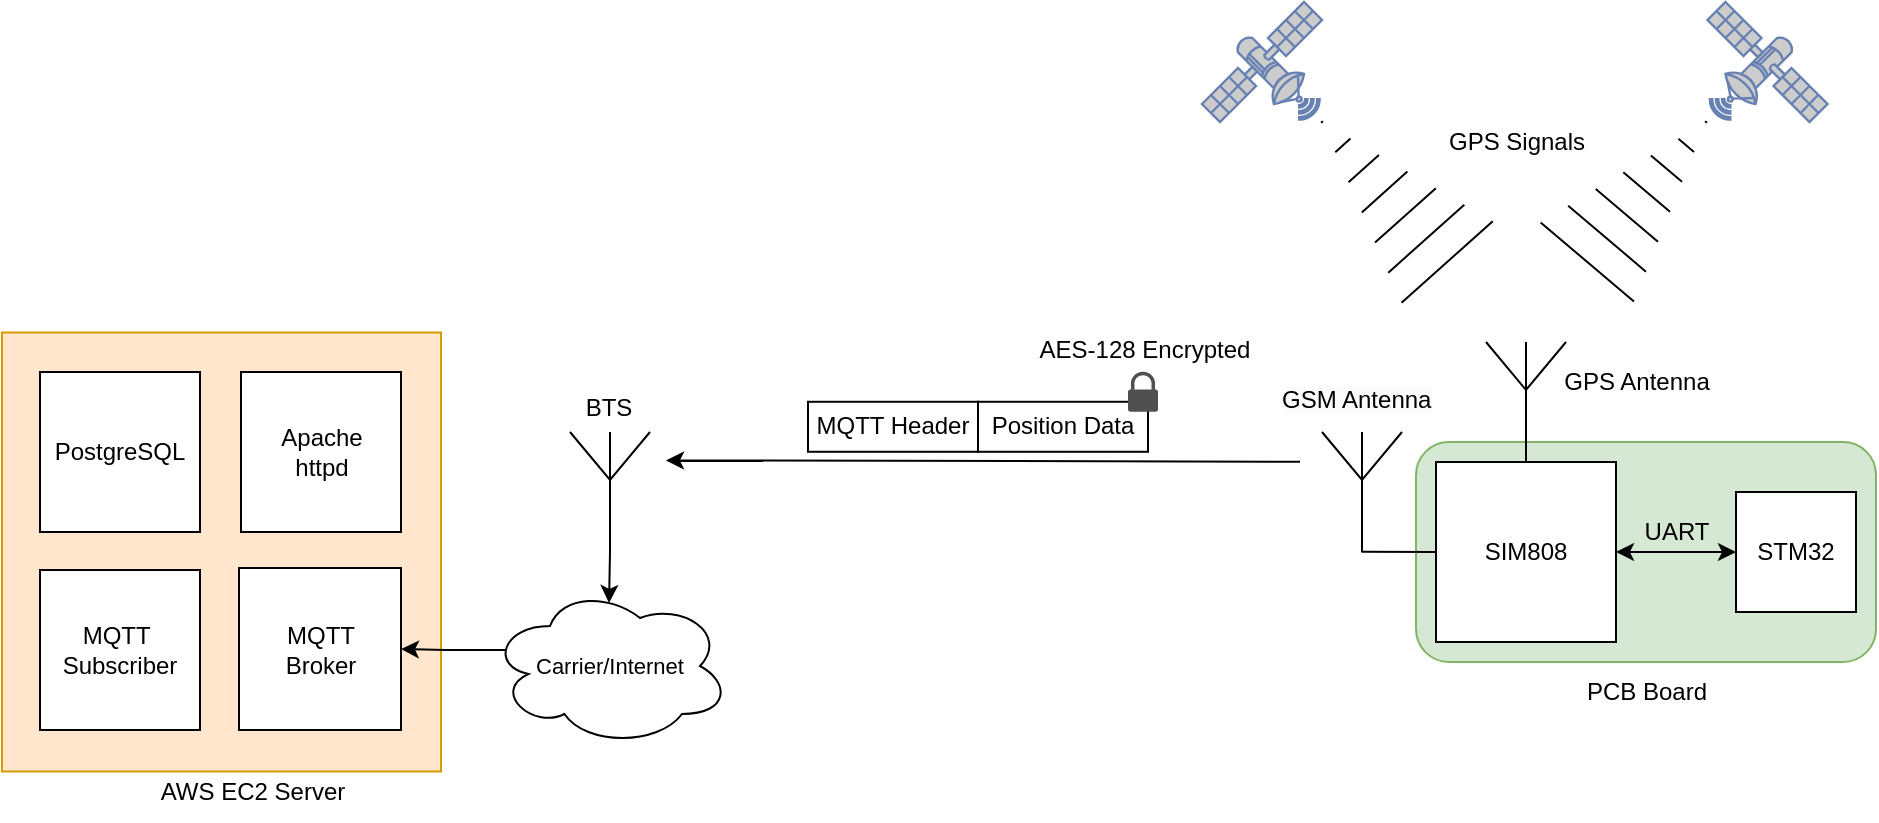 <mxfile version="20.8.7" type="device"><diagram name="Page-1" id="zJ57bNlE8lKAhnar3lJs"><mxGraphModel dx="1170" dy="737" grid="1" gridSize="2" guides="1" tooltips="1" connect="1" arrows="1" fold="1" page="1" pageScale="1" pageWidth="1100" pageHeight="850" math="0" shadow="0"><root><mxCell id="0"/><mxCell id="1" parent="0"/><mxCell id="6bAKIGw1wt8FmdN2rgHz-16" value="" style="whiteSpace=wrap;html=1;aspect=fixed;fillColor=#ffe6cc;strokeColor=#d79b00;" vertex="1" parent="1"><mxGeometry x="112" y="275.25" width="219.5" height="219.5" as="geometry"/></mxCell><mxCell id="zvTyeCfnTSRcPDJ1Fk6e-2" value="" style="fontColor=#0066CC;verticalAlign=top;verticalLabelPosition=bottom;labelPosition=center;align=center;html=1;outlineConnect=0;fillColor=#CCCCCC;strokeColor=#6881B3;gradientColor=none;gradientDirection=north;strokeWidth=2;shape=mxgraph.networks.satellite;rotation=-90;" parent="1" vertex="1"><mxGeometry x="712" y="110" width="60" height="60" as="geometry"/></mxCell><mxCell id="zvTyeCfnTSRcPDJ1Fk6e-5" value="" style="rounded=1;whiteSpace=wrap;html=1;fillColor=#d5e8d4;strokeColor=#82b366;" parent="1" vertex="1"><mxGeometry x="819" y="330" width="230" height="110" as="geometry"/></mxCell><mxCell id="zvTyeCfnTSRcPDJ1Fk6e-6" value="SIM808" style="whiteSpace=wrap;html=1;aspect=fixed;" parent="1" vertex="1"><mxGeometry x="829" y="340" width="90" height="90" as="geometry"/></mxCell><mxCell id="zvTyeCfnTSRcPDJ1Fk6e-7" value="STM32" style="rounded=0;whiteSpace=wrap;html=1;" parent="1" vertex="1"><mxGeometry x="979" y="355" width="60" height="60" as="geometry"/></mxCell><mxCell id="zvTyeCfnTSRcPDJ1Fk6e-12" value="" style="endArrow=classic;startArrow=classic;html=1;rounded=0;entryX=0;entryY=0.5;entryDx=0;entryDy=0;exitX=1;exitY=0.5;exitDx=0;exitDy=0;" parent="1" source="zvTyeCfnTSRcPDJ1Fk6e-6" target="zvTyeCfnTSRcPDJ1Fk6e-7" edge="1"><mxGeometry width="50" height="50" relative="1" as="geometry"><mxPoint x="934" y="407.5" as="sourcePoint"/><mxPoint x="984" y="357.5" as="targetPoint"/></mxGeometry></mxCell><mxCell id="zvTyeCfnTSRcPDJ1Fk6e-23" value="PostgreSQL" style="whiteSpace=wrap;html=1;aspect=fixed;" parent="1" vertex="1"><mxGeometry x="131" y="295" width="80" height="80" as="geometry"/></mxCell><mxCell id="zvTyeCfnTSRcPDJ1Fk6e-26" value="" style="shape=mxgraph.arrows2.wedgeArrowDashed2;html=1;bendable=0;startWidth=30.588;stepSize=15;rounded=0;" parent="1" edge="1"><mxGeometry width="100" height="100" relative="1" as="geometry"><mxPoint x="834.58" y="240" as="sourcePoint"/><mxPoint x="772" y="170" as="targetPoint"/></mxGeometry></mxCell><mxCell id="zvTyeCfnTSRcPDJ1Fk6e-27" value="GPS Signals" style="text;html=1;align=center;verticalAlign=middle;resizable=0;points=[];autosize=1;strokeColor=none;fillColor=none;" parent="1" vertex="1"><mxGeometry x="824.25" y="165" width="90" height="30" as="geometry"/></mxCell><mxCell id="zvTyeCfnTSRcPDJ1Fk6e-28" value="" style="verticalLabelPosition=bottom;shadow=0;dashed=0;align=center;html=1;verticalAlign=top;shape=mxgraph.electrical.radio.aerial_-_antenna_1;" parent="1" vertex="1"><mxGeometry x="854" y="280" width="40" height="60" as="geometry"/></mxCell><mxCell id="zvTyeCfnTSRcPDJ1Fk6e-30" value="GPS Antenna" style="text;html=1;align=center;verticalAlign=middle;resizable=0;points=[];autosize=1;strokeColor=none;fillColor=none;" parent="1" vertex="1"><mxGeometry x="879" y="285" width="100" height="30" as="geometry"/></mxCell><mxCell id="zvTyeCfnTSRcPDJ1Fk6e-32" value="" style="verticalLabelPosition=bottom;shadow=0;dashed=0;align=center;html=1;verticalAlign=top;shape=mxgraph.electrical.radio.aerial_-_antenna_1;" parent="1" vertex="1"><mxGeometry x="772" y="325" width="40" height="60" as="geometry"/></mxCell><mxCell id="6bAKIGw1wt8FmdN2rgHz-2" value="UART" style="text;html=1;align=center;verticalAlign=middle;resizable=0;points=[];autosize=1;strokeColor=none;fillColor=none;" vertex="1" parent="1"><mxGeometry x="919" y="360" width="60" height="30" as="geometry"/></mxCell><mxCell id="6bAKIGw1wt8FmdN2rgHz-4" value="" style="endArrow=none;html=1;rounded=0;entryX=0;entryY=0.5;entryDx=0;entryDy=0;exitX=0.493;exitY=0.998;exitDx=0;exitDy=0;exitPerimeter=0;" edge="1" parent="1" source="zvTyeCfnTSRcPDJ1Fk6e-32" target="zvTyeCfnTSRcPDJ1Fk6e-6"><mxGeometry width="50" height="50" relative="1" as="geometry"><mxPoint x="792" y="384.92" as="sourcePoint"/><mxPoint x="828" y="385" as="targetPoint"/></mxGeometry></mxCell><mxCell id="6bAKIGw1wt8FmdN2rgHz-7" value="&lt;span style=&quot;color: rgb(0, 0, 0); font-family: Helvetica; font-size: 12px; font-style: normal; font-variant-ligatures: normal; font-variant-caps: normal; font-weight: 400; letter-spacing: normal; orphans: 2; text-align: center; text-indent: 0px; text-transform: none; widows: 2; word-spacing: 0px; -webkit-text-stroke-width: 0px; background-color: rgb(251, 251, 251); text-decoration-thickness: initial; text-decoration-style: initial; text-decoration-color: initial; float: none; display: inline !important;&quot;&gt;GSM Antenna&lt;/span&gt;" style="text;whiteSpace=wrap;html=1;" vertex="1" parent="1"><mxGeometry x="750" y="295" width="93" height="28" as="geometry"/></mxCell><mxCell id="6bAKIGw1wt8FmdN2rgHz-9" value="" style="verticalLabelPosition=bottom;shadow=0;dashed=0;align=center;html=1;verticalAlign=top;shape=mxgraph.electrical.radio.aerial_-_antenna_1;" vertex="1" parent="1"><mxGeometry x="396" y="325" width="40" height="60" as="geometry"/></mxCell><mxCell id="6bAKIGw1wt8FmdN2rgHz-10" value="BTS" style="text;html=1;align=center;verticalAlign=middle;resizable=0;points=[];autosize=1;strokeColor=none;fillColor=none;" vertex="1" parent="1"><mxGeometry x="394" y="299" width="42" height="27" as="geometry"/></mxCell><mxCell id="6bAKIGw1wt8FmdN2rgHz-17" value="Apache&lt;br&gt;httpd" style="whiteSpace=wrap;html=1;aspect=fixed;" vertex="1" parent="1"><mxGeometry x="231.5" y="295" width="80" height="80" as="geometry"/></mxCell><mxCell id="6bAKIGw1wt8FmdN2rgHz-18" value="MQTT&lt;br&gt;Broker" style="whiteSpace=wrap;html=1;aspect=fixed;" vertex="1" parent="1"><mxGeometry x="230.5" y="393" width="81" height="81" as="geometry"/></mxCell><mxCell id="6bAKIGw1wt8FmdN2rgHz-19" value="MQTT&amp;nbsp;&lt;br&gt;Subscriber" style="whiteSpace=wrap;html=1;aspect=fixed;" vertex="1" parent="1"><mxGeometry x="131" y="394" width="80" height="80" as="geometry"/></mxCell><mxCell id="6bAKIGw1wt8FmdN2rgHz-20" value="AWS EC2 Server" style="text;html=1;align=center;verticalAlign=middle;resizable=0;points=[];autosize=1;strokeColor=none;fillColor=none;" vertex="1" parent="1"><mxGeometry x="179.25" y="489.5" width="115" height="30" as="geometry"/></mxCell><mxCell id="6bAKIGw1wt8FmdN2rgHz-21" value="" style="endArrow=classic;html=1;rounded=0;" edge="1" parent="1"><mxGeometry width="50" height="50" relative="1" as="geometry"><mxPoint x="761" y="339.849" as="sourcePoint"/><mxPoint x="444" y="339.2" as="targetPoint"/></mxGeometry></mxCell><mxCell id="6bAKIGw1wt8FmdN2rgHz-32" value="PCB Board" style="text;html=1;align=center;verticalAlign=middle;resizable=0;points=[];autosize=1;strokeColor=none;fillColor=none;" vertex="1" parent="1"><mxGeometry x="894" y="440" width="80" height="30" as="geometry"/></mxCell><mxCell id="6bAKIGw1wt8FmdN2rgHz-49" value="" style="fontColor=#0066CC;verticalAlign=top;verticalLabelPosition=bottom;labelPosition=center;align=center;html=1;outlineConnect=0;fillColor=#CCCCCC;strokeColor=#6881B3;gradientColor=none;gradientDirection=north;strokeWidth=2;shape=mxgraph.networks.satellite;rotation=0;" vertex="1" parent="1"><mxGeometry x="964.75" y="110" width="60" height="60" as="geometry"/></mxCell><mxCell id="6bAKIGw1wt8FmdN2rgHz-50" value="" style="shape=mxgraph.arrows2.wedgeArrowDashed2;html=1;bendable=0;startWidth=30.588;stepSize=15;rounded=0;" edge="1" parent="1"><mxGeometry width="100" height="100" relative="1" as="geometry"><mxPoint x="904.64" y="240" as="sourcePoint"/><mxPoint x="964" y="170" as="targetPoint"/></mxGeometry></mxCell><mxCell id="6bAKIGw1wt8FmdN2rgHz-67" style="edgeStyle=orthogonalEdgeStyle;rounded=0;orthogonalLoop=1;jettySize=auto;html=1;exitX=0.07;exitY=0.4;exitDx=0;exitDy=0;exitPerimeter=0;entryX=1;entryY=0.5;entryDx=0;entryDy=0;" edge="1" parent="1" source="6bAKIGw1wt8FmdN2rgHz-52" target="6bAKIGw1wt8FmdN2rgHz-18"><mxGeometry relative="1" as="geometry"/></mxCell><mxCell id="6bAKIGw1wt8FmdN2rgHz-52" value="&lt;font style=&quot;font-size: 11px;&quot;&gt;Carrier/Internet&lt;/font&gt;" style="ellipse;shape=cloud;whiteSpace=wrap;html=1;" vertex="1" parent="1"><mxGeometry x="356" y="402" width="120" height="80" as="geometry"/></mxCell><mxCell id="6bAKIGw1wt8FmdN2rgHz-66" style="edgeStyle=orthogonalEdgeStyle;rounded=0;orthogonalLoop=1;jettySize=auto;html=1;exitX=0.5;exitY=1;exitDx=0;exitDy=0;exitPerimeter=0;entryX=0.496;entryY=0.106;entryDx=0;entryDy=0;entryPerimeter=0;" edge="1" parent="1" source="6bAKIGw1wt8FmdN2rgHz-9" target="6bAKIGw1wt8FmdN2rgHz-52"><mxGeometry relative="1" as="geometry"/></mxCell><mxCell id="6bAKIGw1wt8FmdN2rgHz-68" value="" style="group" vertex="1" connectable="0" parent="1"><mxGeometry x="515" y="269" width="230" height="65.89" as="geometry"/></mxCell><mxCell id="6bAKIGw1wt8FmdN2rgHz-33" value="Position Data" style="rounded=0;whiteSpace=wrap;html=1;movable=1;resizable=1;rotatable=1;deletable=1;editable=1;connectable=1;" vertex="1" parent="6bAKIGw1wt8FmdN2rgHz-68"><mxGeometry x="85" y="40.89" width="85" height="25" as="geometry"/></mxCell><mxCell id="6bAKIGw1wt8FmdN2rgHz-41" value="" style="sketch=0;pointerEvents=1;shadow=0;dashed=0;html=1;strokeColor=none;fillColor=#505050;labelPosition=center;verticalLabelPosition=bottom;verticalAlign=top;outlineConnect=0;align=center;shape=mxgraph.office.security.lock_protected;movable=1;resizable=1;rotatable=1;deletable=1;editable=1;connectable=1;" vertex="1" parent="6bAKIGw1wt8FmdN2rgHz-68"><mxGeometry x="160" y="25.89" width="15" height="20" as="geometry"/></mxCell><mxCell id="6bAKIGw1wt8FmdN2rgHz-44" value="AES-128 Encrypted" style="text;html=1;align=center;verticalAlign=middle;resizable=1;points=[];autosize=1;strokeColor=none;fillColor=none;movable=1;rotatable=1;deletable=1;editable=1;connectable=1;" vertex="1" parent="6bAKIGw1wt8FmdN2rgHz-68"><mxGeometry x="105" width="125" height="30" as="geometry"/></mxCell><mxCell id="6bAKIGw1wt8FmdN2rgHz-45" value="MQTT Header" style="rounded=0;whiteSpace=wrap;html=1;movable=1;resizable=1;rotatable=1;deletable=1;editable=1;connectable=1;" vertex="1" parent="6bAKIGw1wt8FmdN2rgHz-68"><mxGeometry y="40.89" width="85" height="25" as="geometry"/></mxCell></root></mxGraphModel></diagram></mxfile>